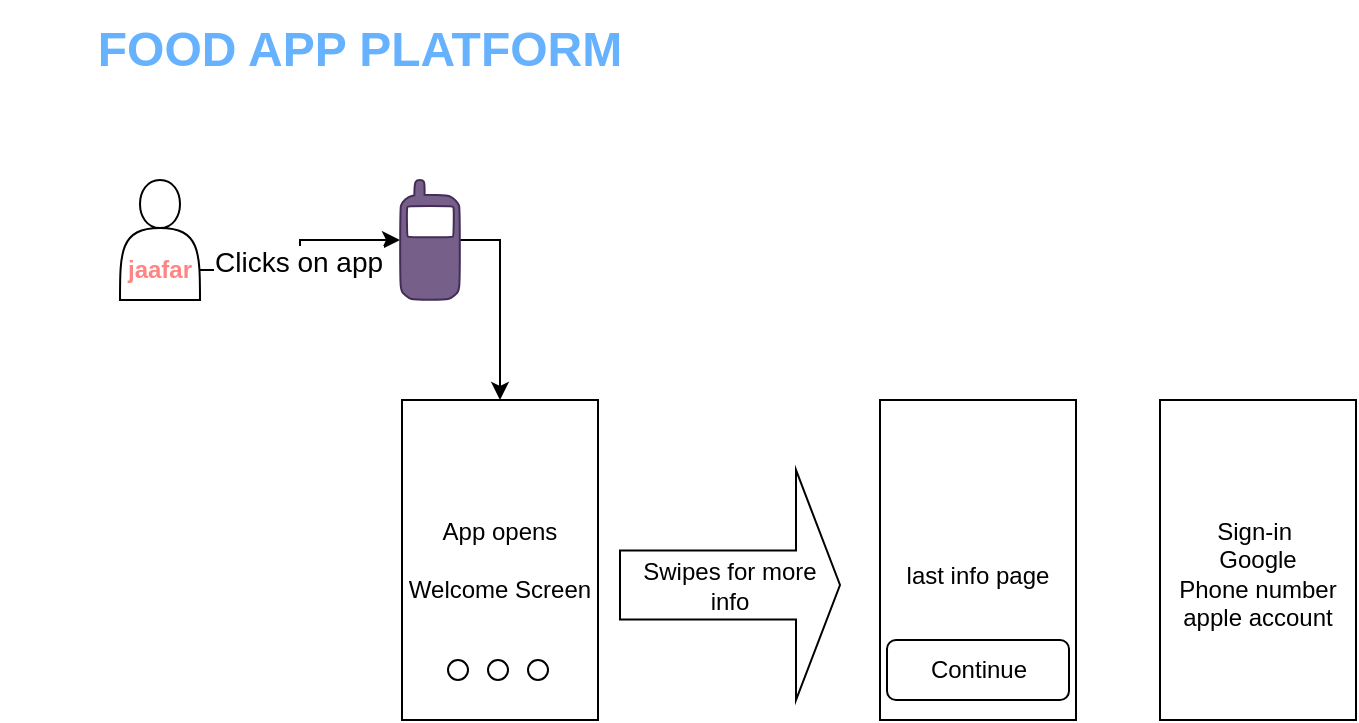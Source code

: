 <mxfile version="22.1.0" type="github">
  <diagram name="Page-1" id="edf60f1a-56cd-e834-aa8a-f176f3a09ee4">
    <mxGraphModel dx="1147" dy="626" grid="1" gridSize="10" guides="1" tooltips="1" connect="1" arrows="1" fold="1" page="1" pageScale="1" pageWidth="1100" pageHeight="850" background="none" math="0" shadow="0">
      <root>
        <mxCell id="0" />
        <mxCell id="1" parent="0" />
        <mxCell id="t5zqVlOhkbVF1g-prRR_-6" style="edgeStyle=orthogonalEdgeStyle;rounded=0;orthogonalLoop=1;jettySize=auto;html=1;exitX=1;exitY=0.75;exitDx=0;exitDy=0;" parent="1" source="t5zqVlOhkbVF1g-prRR_-1" target="t5zqVlOhkbVF1g-prRR_-4" edge="1">
          <mxGeometry relative="1" as="geometry" />
        </mxCell>
        <mxCell id="t5zqVlOhkbVF1g-prRR_-7" value="&lt;font style=&quot;font-size: 14px;&quot;&gt;Clicks on app&lt;/font&gt;" style="edgeLabel;html=1;align=center;verticalAlign=middle;resizable=0;points=[];" parent="t5zqVlOhkbVF1g-prRR_-6" vertex="1" connectable="0">
          <mxGeometry x="-0.051" y="1" relative="1" as="geometry">
            <mxPoint as="offset" />
          </mxGeometry>
        </mxCell>
        <mxCell id="t5zqVlOhkbVF1g-prRR_-1" value="&lt;br&gt;&lt;br&gt;&lt;b&gt;&lt;font color=&quot;#ff8585&quot;&gt;jaafar&lt;/font&gt;&lt;/b&gt;" style="shape=actor;whiteSpace=wrap;html=1;" parent="1" vertex="1">
          <mxGeometry x="100" y="100" width="40" height="60" as="geometry" />
        </mxCell>
        <mxCell id="t5zqVlOhkbVF1g-prRR_-2" value="&lt;b&gt;&lt;font style=&quot;font-size: 24px;&quot; color=&quot;#66b2ff&quot;&gt;FOOD APP PLATFORM&lt;/font&gt;&lt;/b&gt;" style="text;html=1;strokeColor=none;fillColor=none;align=center;verticalAlign=middle;whiteSpace=wrap;rounded=0;" parent="1" vertex="1">
          <mxGeometry x="40" y="10" width="360" height="50" as="geometry" />
        </mxCell>
        <mxCell id="t5zqVlOhkbVF1g-prRR_-11" style="edgeStyle=orthogonalEdgeStyle;rounded=0;orthogonalLoop=1;jettySize=auto;html=1;exitX=1;exitY=0.5;exitDx=0;exitDy=0;exitPerimeter=0;" parent="1" source="t5zqVlOhkbVF1g-prRR_-4" target="t5zqVlOhkbVF1g-prRR_-9" edge="1">
          <mxGeometry relative="1" as="geometry" />
        </mxCell>
        <mxCell id="t5zqVlOhkbVF1g-prRR_-4" value="" style="shape=mxgraph.signs.tech.cell_phone;html=1;pointerEvents=1;verticalLabelPosition=bottom;verticalAlign=top;align=center;sketch=0;fillColor=#76608a;strokeColor=#432D57;fontColor=#ffffff;" parent="1" vertex="1">
          <mxGeometry x="240" y="100" width="30" height="60" as="geometry" />
        </mxCell>
        <mxCell id="t5zqVlOhkbVF1g-prRR_-9" value="App opens&lt;br&gt;&lt;br&gt;Welcome Screen" style="whiteSpace=wrap;html=1;aspect=fixed;glass=0;rounded=0;shadow=0;" parent="1" vertex="1">
          <mxGeometry x="241" y="210" width="98" height="160" as="geometry" />
        </mxCell>
        <mxCell id="xcqI-rlVTfexZCaktovv-5" value="" style="verticalLabelPosition=bottom;verticalAlign=top;html=1;shape=mxgraph.flowchart.on-page_reference;" vertex="1" parent="1">
          <mxGeometry x="264" y="340" width="10" height="10" as="geometry" />
        </mxCell>
        <mxCell id="xcqI-rlVTfexZCaktovv-6" value="" style="verticalLabelPosition=bottom;verticalAlign=top;html=1;shape=mxgraph.flowchart.on-page_reference;" vertex="1" parent="1">
          <mxGeometry x="284" y="340" width="10" height="10" as="geometry" />
        </mxCell>
        <mxCell id="xcqI-rlVTfexZCaktovv-7" value="" style="verticalLabelPosition=bottom;verticalAlign=top;html=1;shape=mxgraph.flowchart.on-page_reference;" vertex="1" parent="1">
          <mxGeometry x="304" y="340" width="10" height="10" as="geometry" />
        </mxCell>
        <mxCell id="xcqI-rlVTfexZCaktovv-10" value="&lt;br&gt;last info page" style="whiteSpace=wrap;html=1;aspect=fixed;glass=0;rounded=0;shadow=0;" vertex="1" parent="1">
          <mxGeometry x="480" y="210" width="98" height="160" as="geometry" />
        </mxCell>
        <mxCell id="xcqI-rlVTfexZCaktovv-1" value="Continue" style="rounded=1;whiteSpace=wrap;html=1;" vertex="1" parent="1">
          <mxGeometry x="483.5" y="330" width="91" height="30" as="geometry" />
        </mxCell>
        <mxCell id="xcqI-rlVTfexZCaktovv-9" value="Swipes for more info" style="shape=singleArrow;whiteSpace=wrap;html=1;" vertex="1" parent="1">
          <mxGeometry x="350" y="245" width="110" height="115" as="geometry" />
        </mxCell>
        <mxCell id="xcqI-rlVTfexZCaktovv-21" value="&lt;br&gt;Sign-in&amp;nbsp;&lt;br&gt;Google&lt;br&gt;Phone number&lt;br&gt;apple account" style="whiteSpace=wrap;html=1;aspect=fixed;glass=0;rounded=0;shadow=0;" vertex="1" parent="1">
          <mxGeometry x="620" y="210" width="98" height="160" as="geometry" />
        </mxCell>
      </root>
    </mxGraphModel>
  </diagram>
</mxfile>
